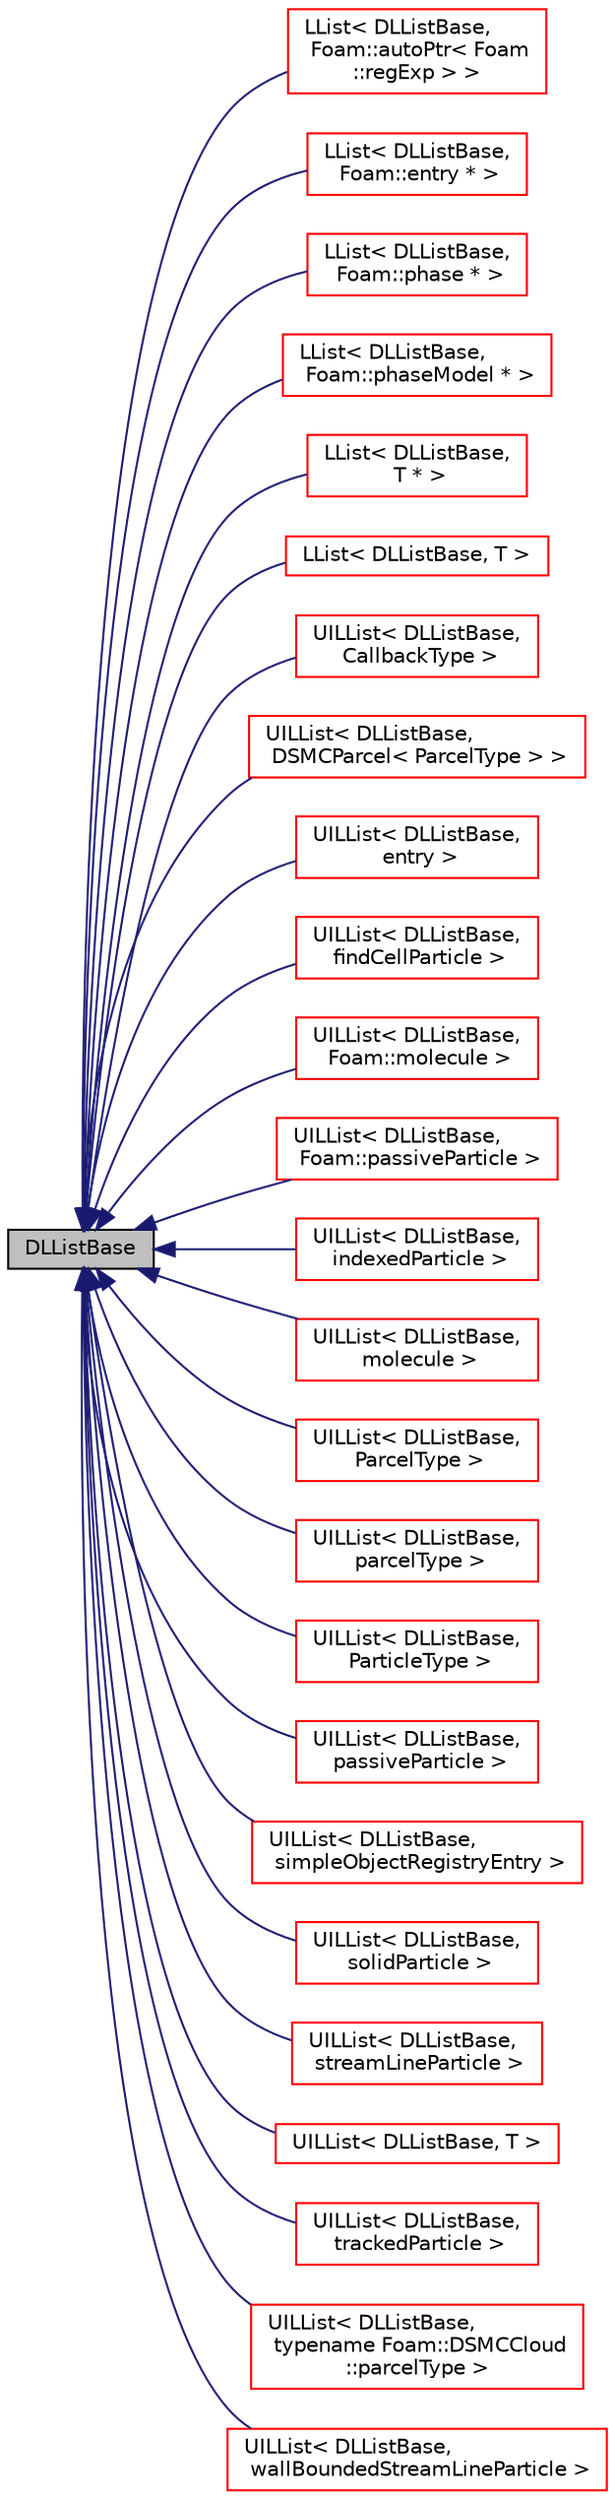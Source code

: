 digraph "DLListBase"
{
  bgcolor="transparent";
  edge [fontname="Helvetica",fontsize="10",labelfontname="Helvetica",labelfontsize="10"];
  node [fontname="Helvetica",fontsize="10",shape=record];
  rankdir="LR";
  Node1 [label="DLListBase",height=0.2,width=0.4,color="black", fillcolor="grey75", style="filled", fontcolor="black"];
  Node1 -> Node2 [dir="back",color="midnightblue",fontsize="10",style="solid",fontname="Helvetica"];
  Node2 [label="LList\< DLListBase,\l Foam::autoPtr\< Foam\l::regExp \> \>",height=0.2,width=0.4,color="red",URL="$a01398.html"];
  Node1 -> Node3 [dir="back",color="midnightblue",fontsize="10",style="solid",fontname="Helvetica"];
  Node3 [label="LList\< DLListBase,\l Foam::entry * \>",height=0.2,width=0.4,color="red",URL="$a01398.html"];
  Node1 -> Node4 [dir="back",color="midnightblue",fontsize="10",style="solid",fontname="Helvetica"];
  Node4 [label="LList\< DLListBase,\l Foam::phase * \>",height=0.2,width=0.4,color="red",URL="$a01398.html"];
  Node1 -> Node5 [dir="back",color="midnightblue",fontsize="10",style="solid",fontname="Helvetica"];
  Node5 [label="LList\< DLListBase,\l Foam::phaseModel * \>",height=0.2,width=0.4,color="red",URL="$a01398.html"];
  Node1 -> Node6 [dir="back",color="midnightblue",fontsize="10",style="solid",fontname="Helvetica"];
  Node6 [label="LList\< DLListBase,\l T * \>",height=0.2,width=0.4,color="red",URL="$a01398.html"];
  Node1 -> Node7 [dir="back",color="midnightblue",fontsize="10",style="solid",fontname="Helvetica"];
  Node7 [label="LList\< DLListBase, T \>",height=0.2,width=0.4,color="red",URL="$a01398.html"];
  Node1 -> Node8 [dir="back",color="midnightblue",fontsize="10",style="solid",fontname="Helvetica"];
  Node8 [label="UILList\< DLListBase,\l CallbackType \>",height=0.2,width=0.4,color="red",URL="$a02828.html"];
  Node1 -> Node9 [dir="back",color="midnightblue",fontsize="10",style="solid",fontname="Helvetica"];
  Node9 [label="UILList\< DLListBase,\l DSMCParcel\< ParcelType \> \>",height=0.2,width=0.4,color="red",URL="$a02828.html"];
  Node1 -> Node10 [dir="back",color="midnightblue",fontsize="10",style="solid",fontname="Helvetica"];
  Node10 [label="UILList\< DLListBase,\l entry \>",height=0.2,width=0.4,color="red",URL="$a02828.html"];
  Node1 -> Node11 [dir="back",color="midnightblue",fontsize="10",style="solid",fontname="Helvetica"];
  Node11 [label="UILList\< DLListBase,\l findCellParticle \>",height=0.2,width=0.4,color="red",URL="$a02828.html"];
  Node1 -> Node12 [dir="back",color="midnightblue",fontsize="10",style="solid",fontname="Helvetica"];
  Node12 [label="UILList\< DLListBase,\l Foam::molecule \>",height=0.2,width=0.4,color="red",URL="$a02828.html"];
  Node1 -> Node13 [dir="back",color="midnightblue",fontsize="10",style="solid",fontname="Helvetica"];
  Node13 [label="UILList\< DLListBase,\l Foam::passiveParticle \>",height=0.2,width=0.4,color="red",URL="$a02828.html"];
  Node1 -> Node14 [dir="back",color="midnightblue",fontsize="10",style="solid",fontname="Helvetica"];
  Node14 [label="UILList\< DLListBase,\l indexedParticle \>",height=0.2,width=0.4,color="red",URL="$a02828.html"];
  Node1 -> Node15 [dir="back",color="midnightblue",fontsize="10",style="solid",fontname="Helvetica"];
  Node15 [label="UILList\< DLListBase,\l molecule \>",height=0.2,width=0.4,color="red",URL="$a02828.html"];
  Node1 -> Node16 [dir="back",color="midnightblue",fontsize="10",style="solid",fontname="Helvetica"];
  Node16 [label="UILList\< DLListBase,\l ParcelType \>",height=0.2,width=0.4,color="red",URL="$a02828.html"];
  Node1 -> Node17 [dir="back",color="midnightblue",fontsize="10",style="solid",fontname="Helvetica"];
  Node17 [label="UILList\< DLListBase,\l parcelType \>",height=0.2,width=0.4,color="red",URL="$a02828.html"];
  Node1 -> Node18 [dir="back",color="midnightblue",fontsize="10",style="solid",fontname="Helvetica"];
  Node18 [label="UILList\< DLListBase,\l ParticleType \>",height=0.2,width=0.4,color="red",URL="$a02828.html"];
  Node1 -> Node19 [dir="back",color="midnightblue",fontsize="10",style="solid",fontname="Helvetica"];
  Node19 [label="UILList\< DLListBase,\l passiveParticle \>",height=0.2,width=0.4,color="red",URL="$a02828.html"];
  Node1 -> Node20 [dir="back",color="midnightblue",fontsize="10",style="solid",fontname="Helvetica"];
  Node20 [label="UILList\< DLListBase,\l simpleObjectRegistryEntry \>",height=0.2,width=0.4,color="red",URL="$a02828.html"];
  Node1 -> Node21 [dir="back",color="midnightblue",fontsize="10",style="solid",fontname="Helvetica"];
  Node21 [label="UILList\< DLListBase,\l solidParticle \>",height=0.2,width=0.4,color="red",URL="$a02828.html"];
  Node1 -> Node22 [dir="back",color="midnightblue",fontsize="10",style="solid",fontname="Helvetica"];
  Node22 [label="UILList\< DLListBase,\l streamLineParticle \>",height=0.2,width=0.4,color="red",URL="$a02828.html"];
  Node1 -> Node23 [dir="back",color="midnightblue",fontsize="10",style="solid",fontname="Helvetica"];
  Node23 [label="UILList\< DLListBase, T \>",height=0.2,width=0.4,color="red",URL="$a02828.html"];
  Node1 -> Node24 [dir="back",color="midnightblue",fontsize="10",style="solid",fontname="Helvetica"];
  Node24 [label="UILList\< DLListBase,\l trackedParticle \>",height=0.2,width=0.4,color="red",URL="$a02828.html"];
  Node1 -> Node25 [dir="back",color="midnightblue",fontsize="10",style="solid",fontname="Helvetica"];
  Node25 [label="UILList\< DLListBase,\l typename Foam::DSMCCloud\l::parcelType \>",height=0.2,width=0.4,color="red",URL="$a02828.html"];
  Node1 -> Node26 [dir="back",color="midnightblue",fontsize="10",style="solid",fontname="Helvetica"];
  Node26 [label="UILList\< DLListBase,\l wallBoundedStreamLineParticle \>",height=0.2,width=0.4,color="red",URL="$a02828.html"];
}
